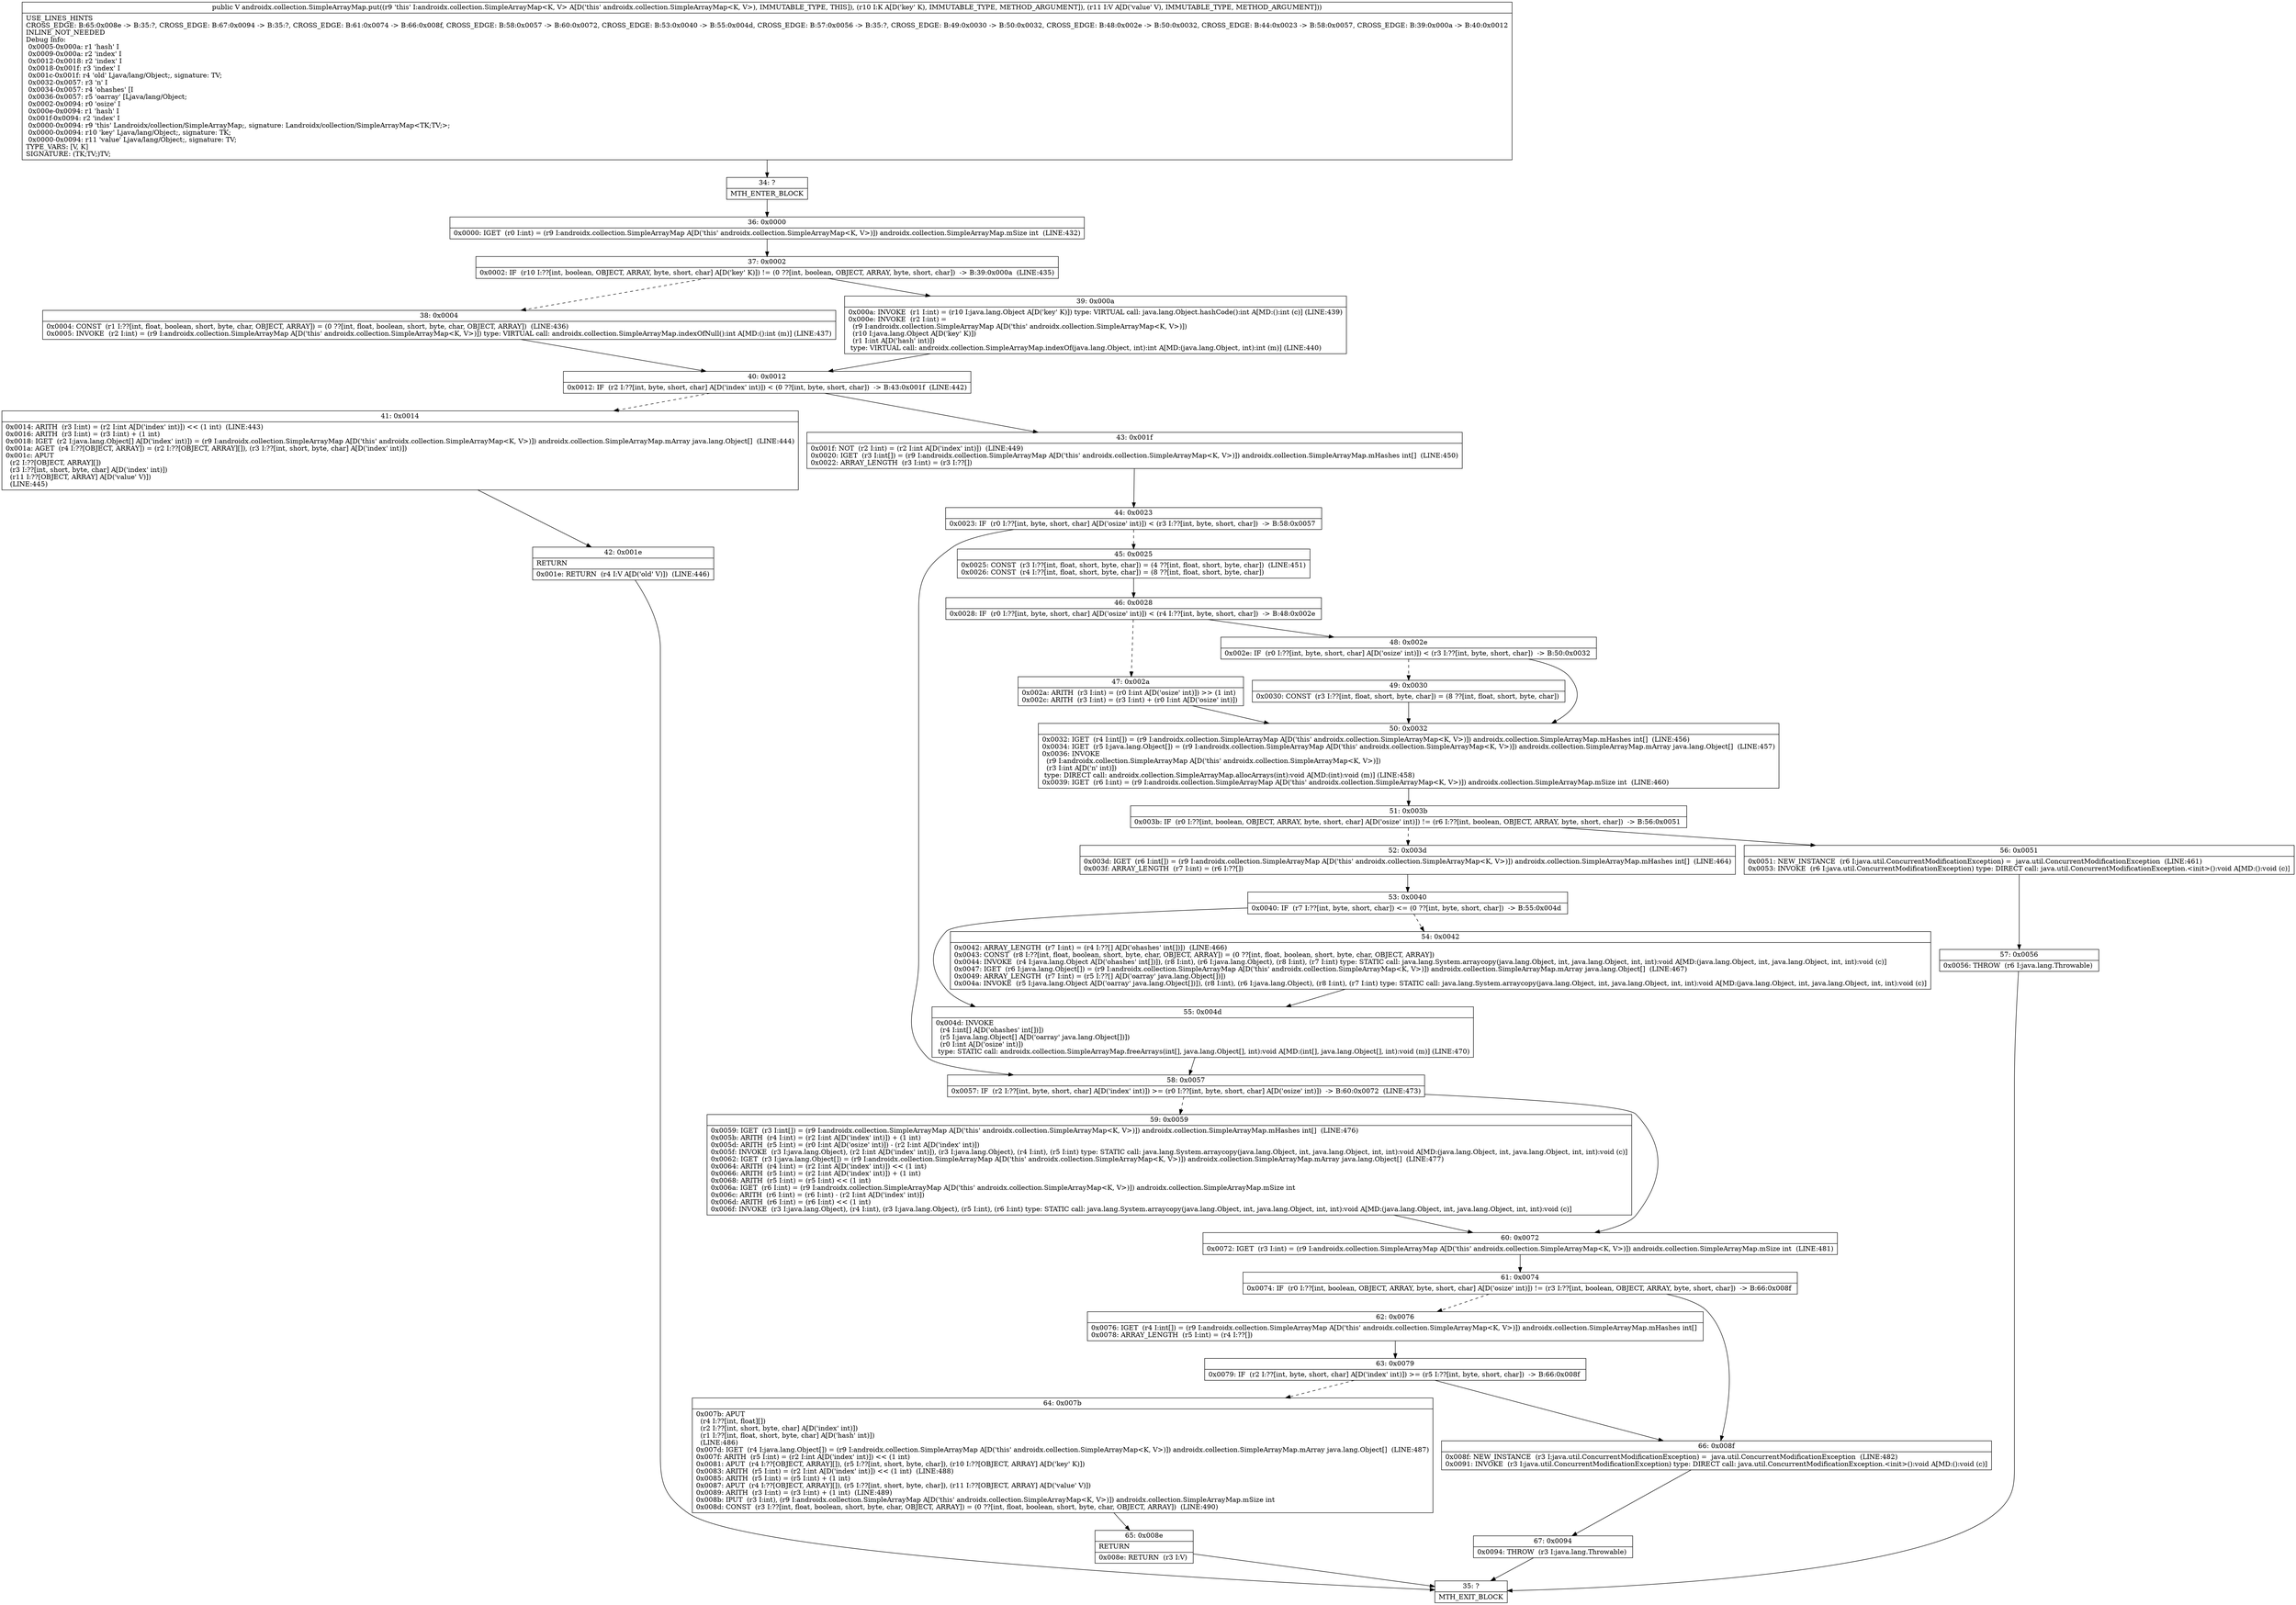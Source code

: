digraph "CFG forandroidx.collection.SimpleArrayMap.put(Ljava\/lang\/Object;Ljava\/lang\/Object;)Ljava\/lang\/Object;" {
Node_34 [shape=record,label="{34\:\ ?|MTH_ENTER_BLOCK\l}"];
Node_36 [shape=record,label="{36\:\ 0x0000|0x0000: IGET  (r0 I:int) = (r9 I:androidx.collection.SimpleArrayMap A[D('this' androidx.collection.SimpleArrayMap\<K, V\>)]) androidx.collection.SimpleArrayMap.mSize int  (LINE:432)\l}"];
Node_37 [shape=record,label="{37\:\ 0x0002|0x0002: IF  (r10 I:??[int, boolean, OBJECT, ARRAY, byte, short, char] A[D('key' K)]) != (0 ??[int, boolean, OBJECT, ARRAY, byte, short, char])  \-\> B:39:0x000a  (LINE:435)\l}"];
Node_38 [shape=record,label="{38\:\ 0x0004|0x0004: CONST  (r1 I:??[int, float, boolean, short, byte, char, OBJECT, ARRAY]) = (0 ??[int, float, boolean, short, byte, char, OBJECT, ARRAY])  (LINE:436)\l0x0005: INVOKE  (r2 I:int) = (r9 I:androidx.collection.SimpleArrayMap A[D('this' androidx.collection.SimpleArrayMap\<K, V\>)]) type: VIRTUAL call: androidx.collection.SimpleArrayMap.indexOfNull():int A[MD:():int (m)] (LINE:437)\l}"];
Node_40 [shape=record,label="{40\:\ 0x0012|0x0012: IF  (r2 I:??[int, byte, short, char] A[D('index' int)]) \< (0 ??[int, byte, short, char])  \-\> B:43:0x001f  (LINE:442)\l}"];
Node_41 [shape=record,label="{41\:\ 0x0014|0x0014: ARITH  (r3 I:int) = (r2 I:int A[D('index' int)]) \<\< (1 int)  (LINE:443)\l0x0016: ARITH  (r3 I:int) = (r3 I:int) + (1 int) \l0x0018: IGET  (r2 I:java.lang.Object[] A[D('index' int)]) = (r9 I:androidx.collection.SimpleArrayMap A[D('this' androidx.collection.SimpleArrayMap\<K, V\>)]) androidx.collection.SimpleArrayMap.mArray java.lang.Object[]  (LINE:444)\l0x001a: AGET  (r4 I:??[OBJECT, ARRAY]) = (r2 I:??[OBJECT, ARRAY][]), (r3 I:??[int, short, byte, char] A[D('index' int)]) \l0x001c: APUT  \l  (r2 I:??[OBJECT, ARRAY][])\l  (r3 I:??[int, short, byte, char] A[D('index' int)])\l  (r11 I:??[OBJECT, ARRAY] A[D('value' V)])\l  (LINE:445)\l}"];
Node_42 [shape=record,label="{42\:\ 0x001e|RETURN\l|0x001e: RETURN  (r4 I:V A[D('old' V)])  (LINE:446)\l}"];
Node_35 [shape=record,label="{35\:\ ?|MTH_EXIT_BLOCK\l}"];
Node_43 [shape=record,label="{43\:\ 0x001f|0x001f: NOT  (r2 I:int) = (r2 I:int A[D('index' int)])  (LINE:449)\l0x0020: IGET  (r3 I:int[]) = (r9 I:androidx.collection.SimpleArrayMap A[D('this' androidx.collection.SimpleArrayMap\<K, V\>)]) androidx.collection.SimpleArrayMap.mHashes int[]  (LINE:450)\l0x0022: ARRAY_LENGTH  (r3 I:int) = (r3 I:??[]) \l}"];
Node_44 [shape=record,label="{44\:\ 0x0023|0x0023: IF  (r0 I:??[int, byte, short, char] A[D('osize' int)]) \< (r3 I:??[int, byte, short, char])  \-\> B:58:0x0057 \l}"];
Node_45 [shape=record,label="{45\:\ 0x0025|0x0025: CONST  (r3 I:??[int, float, short, byte, char]) = (4 ??[int, float, short, byte, char])  (LINE:451)\l0x0026: CONST  (r4 I:??[int, float, short, byte, char]) = (8 ??[int, float, short, byte, char]) \l}"];
Node_46 [shape=record,label="{46\:\ 0x0028|0x0028: IF  (r0 I:??[int, byte, short, char] A[D('osize' int)]) \< (r4 I:??[int, byte, short, char])  \-\> B:48:0x002e \l}"];
Node_47 [shape=record,label="{47\:\ 0x002a|0x002a: ARITH  (r3 I:int) = (r0 I:int A[D('osize' int)]) \>\> (1 int) \l0x002c: ARITH  (r3 I:int) = (r3 I:int) + (r0 I:int A[D('osize' int)]) \l}"];
Node_50 [shape=record,label="{50\:\ 0x0032|0x0032: IGET  (r4 I:int[]) = (r9 I:androidx.collection.SimpleArrayMap A[D('this' androidx.collection.SimpleArrayMap\<K, V\>)]) androidx.collection.SimpleArrayMap.mHashes int[]  (LINE:456)\l0x0034: IGET  (r5 I:java.lang.Object[]) = (r9 I:androidx.collection.SimpleArrayMap A[D('this' androidx.collection.SimpleArrayMap\<K, V\>)]) androidx.collection.SimpleArrayMap.mArray java.lang.Object[]  (LINE:457)\l0x0036: INVOKE  \l  (r9 I:androidx.collection.SimpleArrayMap A[D('this' androidx.collection.SimpleArrayMap\<K, V\>)])\l  (r3 I:int A[D('n' int)])\l type: DIRECT call: androidx.collection.SimpleArrayMap.allocArrays(int):void A[MD:(int):void (m)] (LINE:458)\l0x0039: IGET  (r6 I:int) = (r9 I:androidx.collection.SimpleArrayMap A[D('this' androidx.collection.SimpleArrayMap\<K, V\>)]) androidx.collection.SimpleArrayMap.mSize int  (LINE:460)\l}"];
Node_51 [shape=record,label="{51\:\ 0x003b|0x003b: IF  (r0 I:??[int, boolean, OBJECT, ARRAY, byte, short, char] A[D('osize' int)]) != (r6 I:??[int, boolean, OBJECT, ARRAY, byte, short, char])  \-\> B:56:0x0051 \l}"];
Node_52 [shape=record,label="{52\:\ 0x003d|0x003d: IGET  (r6 I:int[]) = (r9 I:androidx.collection.SimpleArrayMap A[D('this' androidx.collection.SimpleArrayMap\<K, V\>)]) androidx.collection.SimpleArrayMap.mHashes int[]  (LINE:464)\l0x003f: ARRAY_LENGTH  (r7 I:int) = (r6 I:??[]) \l}"];
Node_53 [shape=record,label="{53\:\ 0x0040|0x0040: IF  (r7 I:??[int, byte, short, char]) \<= (0 ??[int, byte, short, char])  \-\> B:55:0x004d \l}"];
Node_54 [shape=record,label="{54\:\ 0x0042|0x0042: ARRAY_LENGTH  (r7 I:int) = (r4 I:??[] A[D('ohashes' int[])])  (LINE:466)\l0x0043: CONST  (r8 I:??[int, float, boolean, short, byte, char, OBJECT, ARRAY]) = (0 ??[int, float, boolean, short, byte, char, OBJECT, ARRAY]) \l0x0044: INVOKE  (r4 I:java.lang.Object A[D('ohashes' int[])]), (r8 I:int), (r6 I:java.lang.Object), (r8 I:int), (r7 I:int) type: STATIC call: java.lang.System.arraycopy(java.lang.Object, int, java.lang.Object, int, int):void A[MD:(java.lang.Object, int, java.lang.Object, int, int):void (c)]\l0x0047: IGET  (r6 I:java.lang.Object[]) = (r9 I:androidx.collection.SimpleArrayMap A[D('this' androidx.collection.SimpleArrayMap\<K, V\>)]) androidx.collection.SimpleArrayMap.mArray java.lang.Object[]  (LINE:467)\l0x0049: ARRAY_LENGTH  (r7 I:int) = (r5 I:??[] A[D('oarray' java.lang.Object[])]) \l0x004a: INVOKE  (r5 I:java.lang.Object A[D('oarray' java.lang.Object[])]), (r8 I:int), (r6 I:java.lang.Object), (r8 I:int), (r7 I:int) type: STATIC call: java.lang.System.arraycopy(java.lang.Object, int, java.lang.Object, int, int):void A[MD:(java.lang.Object, int, java.lang.Object, int, int):void (c)]\l}"];
Node_55 [shape=record,label="{55\:\ 0x004d|0x004d: INVOKE  \l  (r4 I:int[] A[D('ohashes' int[])])\l  (r5 I:java.lang.Object[] A[D('oarray' java.lang.Object[])])\l  (r0 I:int A[D('osize' int)])\l type: STATIC call: androidx.collection.SimpleArrayMap.freeArrays(int[], java.lang.Object[], int):void A[MD:(int[], java.lang.Object[], int):void (m)] (LINE:470)\l}"];
Node_56 [shape=record,label="{56\:\ 0x0051|0x0051: NEW_INSTANCE  (r6 I:java.util.ConcurrentModificationException) =  java.util.ConcurrentModificationException  (LINE:461)\l0x0053: INVOKE  (r6 I:java.util.ConcurrentModificationException) type: DIRECT call: java.util.ConcurrentModificationException.\<init\>():void A[MD:():void (c)]\l}"];
Node_57 [shape=record,label="{57\:\ 0x0056|0x0056: THROW  (r6 I:java.lang.Throwable) \l}"];
Node_48 [shape=record,label="{48\:\ 0x002e|0x002e: IF  (r0 I:??[int, byte, short, char] A[D('osize' int)]) \< (r3 I:??[int, byte, short, char])  \-\> B:50:0x0032 \l}"];
Node_49 [shape=record,label="{49\:\ 0x0030|0x0030: CONST  (r3 I:??[int, float, short, byte, char]) = (8 ??[int, float, short, byte, char]) \l}"];
Node_58 [shape=record,label="{58\:\ 0x0057|0x0057: IF  (r2 I:??[int, byte, short, char] A[D('index' int)]) \>= (r0 I:??[int, byte, short, char] A[D('osize' int)])  \-\> B:60:0x0072  (LINE:473)\l}"];
Node_59 [shape=record,label="{59\:\ 0x0059|0x0059: IGET  (r3 I:int[]) = (r9 I:androidx.collection.SimpleArrayMap A[D('this' androidx.collection.SimpleArrayMap\<K, V\>)]) androidx.collection.SimpleArrayMap.mHashes int[]  (LINE:476)\l0x005b: ARITH  (r4 I:int) = (r2 I:int A[D('index' int)]) + (1 int) \l0x005d: ARITH  (r5 I:int) = (r0 I:int A[D('osize' int)]) \- (r2 I:int A[D('index' int)]) \l0x005f: INVOKE  (r3 I:java.lang.Object), (r2 I:int A[D('index' int)]), (r3 I:java.lang.Object), (r4 I:int), (r5 I:int) type: STATIC call: java.lang.System.arraycopy(java.lang.Object, int, java.lang.Object, int, int):void A[MD:(java.lang.Object, int, java.lang.Object, int, int):void (c)]\l0x0062: IGET  (r3 I:java.lang.Object[]) = (r9 I:androidx.collection.SimpleArrayMap A[D('this' androidx.collection.SimpleArrayMap\<K, V\>)]) androidx.collection.SimpleArrayMap.mArray java.lang.Object[]  (LINE:477)\l0x0064: ARITH  (r4 I:int) = (r2 I:int A[D('index' int)]) \<\< (1 int) \l0x0066: ARITH  (r5 I:int) = (r2 I:int A[D('index' int)]) + (1 int) \l0x0068: ARITH  (r5 I:int) = (r5 I:int) \<\< (1 int) \l0x006a: IGET  (r6 I:int) = (r9 I:androidx.collection.SimpleArrayMap A[D('this' androidx.collection.SimpleArrayMap\<K, V\>)]) androidx.collection.SimpleArrayMap.mSize int \l0x006c: ARITH  (r6 I:int) = (r6 I:int) \- (r2 I:int A[D('index' int)]) \l0x006d: ARITH  (r6 I:int) = (r6 I:int) \<\< (1 int) \l0x006f: INVOKE  (r3 I:java.lang.Object), (r4 I:int), (r3 I:java.lang.Object), (r5 I:int), (r6 I:int) type: STATIC call: java.lang.System.arraycopy(java.lang.Object, int, java.lang.Object, int, int):void A[MD:(java.lang.Object, int, java.lang.Object, int, int):void (c)]\l}"];
Node_60 [shape=record,label="{60\:\ 0x0072|0x0072: IGET  (r3 I:int) = (r9 I:androidx.collection.SimpleArrayMap A[D('this' androidx.collection.SimpleArrayMap\<K, V\>)]) androidx.collection.SimpleArrayMap.mSize int  (LINE:481)\l}"];
Node_61 [shape=record,label="{61\:\ 0x0074|0x0074: IF  (r0 I:??[int, boolean, OBJECT, ARRAY, byte, short, char] A[D('osize' int)]) != (r3 I:??[int, boolean, OBJECT, ARRAY, byte, short, char])  \-\> B:66:0x008f \l}"];
Node_62 [shape=record,label="{62\:\ 0x0076|0x0076: IGET  (r4 I:int[]) = (r9 I:androidx.collection.SimpleArrayMap A[D('this' androidx.collection.SimpleArrayMap\<K, V\>)]) androidx.collection.SimpleArrayMap.mHashes int[] \l0x0078: ARRAY_LENGTH  (r5 I:int) = (r4 I:??[]) \l}"];
Node_63 [shape=record,label="{63\:\ 0x0079|0x0079: IF  (r2 I:??[int, byte, short, char] A[D('index' int)]) \>= (r5 I:??[int, byte, short, char])  \-\> B:66:0x008f \l}"];
Node_64 [shape=record,label="{64\:\ 0x007b|0x007b: APUT  \l  (r4 I:??[int, float][])\l  (r2 I:??[int, short, byte, char] A[D('index' int)])\l  (r1 I:??[int, float, short, byte, char] A[D('hash' int)])\l  (LINE:486)\l0x007d: IGET  (r4 I:java.lang.Object[]) = (r9 I:androidx.collection.SimpleArrayMap A[D('this' androidx.collection.SimpleArrayMap\<K, V\>)]) androidx.collection.SimpleArrayMap.mArray java.lang.Object[]  (LINE:487)\l0x007f: ARITH  (r5 I:int) = (r2 I:int A[D('index' int)]) \<\< (1 int) \l0x0081: APUT  (r4 I:??[OBJECT, ARRAY][]), (r5 I:??[int, short, byte, char]), (r10 I:??[OBJECT, ARRAY] A[D('key' K)]) \l0x0083: ARITH  (r5 I:int) = (r2 I:int A[D('index' int)]) \<\< (1 int)  (LINE:488)\l0x0085: ARITH  (r5 I:int) = (r5 I:int) + (1 int) \l0x0087: APUT  (r4 I:??[OBJECT, ARRAY][]), (r5 I:??[int, short, byte, char]), (r11 I:??[OBJECT, ARRAY] A[D('value' V)]) \l0x0089: ARITH  (r3 I:int) = (r3 I:int) + (1 int)  (LINE:489)\l0x008b: IPUT  (r3 I:int), (r9 I:androidx.collection.SimpleArrayMap A[D('this' androidx.collection.SimpleArrayMap\<K, V\>)]) androidx.collection.SimpleArrayMap.mSize int \l0x008d: CONST  (r3 I:??[int, float, boolean, short, byte, char, OBJECT, ARRAY]) = (0 ??[int, float, boolean, short, byte, char, OBJECT, ARRAY])  (LINE:490)\l}"];
Node_65 [shape=record,label="{65\:\ 0x008e|RETURN\l|0x008e: RETURN  (r3 I:V) \l}"];
Node_66 [shape=record,label="{66\:\ 0x008f|0x008f: NEW_INSTANCE  (r3 I:java.util.ConcurrentModificationException) =  java.util.ConcurrentModificationException  (LINE:482)\l0x0091: INVOKE  (r3 I:java.util.ConcurrentModificationException) type: DIRECT call: java.util.ConcurrentModificationException.\<init\>():void A[MD:():void (c)]\l}"];
Node_67 [shape=record,label="{67\:\ 0x0094|0x0094: THROW  (r3 I:java.lang.Throwable) \l}"];
Node_39 [shape=record,label="{39\:\ 0x000a|0x000a: INVOKE  (r1 I:int) = (r10 I:java.lang.Object A[D('key' K)]) type: VIRTUAL call: java.lang.Object.hashCode():int A[MD:():int (c)] (LINE:439)\l0x000e: INVOKE  (r2 I:int) = \l  (r9 I:androidx.collection.SimpleArrayMap A[D('this' androidx.collection.SimpleArrayMap\<K, V\>)])\l  (r10 I:java.lang.Object A[D('key' K)])\l  (r1 I:int A[D('hash' int)])\l type: VIRTUAL call: androidx.collection.SimpleArrayMap.indexOf(java.lang.Object, int):int A[MD:(java.lang.Object, int):int (m)] (LINE:440)\l}"];
MethodNode[shape=record,label="{public V androidx.collection.SimpleArrayMap.put((r9 'this' I:androidx.collection.SimpleArrayMap\<K, V\> A[D('this' androidx.collection.SimpleArrayMap\<K, V\>), IMMUTABLE_TYPE, THIS]), (r10 I:K A[D('key' K), IMMUTABLE_TYPE, METHOD_ARGUMENT]), (r11 I:V A[D('value' V), IMMUTABLE_TYPE, METHOD_ARGUMENT]))  | USE_LINES_HINTS\lCROSS_EDGE: B:65:0x008e \-\> B:35:?, CROSS_EDGE: B:67:0x0094 \-\> B:35:?, CROSS_EDGE: B:61:0x0074 \-\> B:66:0x008f, CROSS_EDGE: B:58:0x0057 \-\> B:60:0x0072, CROSS_EDGE: B:53:0x0040 \-\> B:55:0x004d, CROSS_EDGE: B:57:0x0056 \-\> B:35:?, CROSS_EDGE: B:49:0x0030 \-\> B:50:0x0032, CROSS_EDGE: B:48:0x002e \-\> B:50:0x0032, CROSS_EDGE: B:44:0x0023 \-\> B:58:0x0057, CROSS_EDGE: B:39:0x000a \-\> B:40:0x0012\lINLINE_NOT_NEEDED\lDebug Info:\l  0x0005\-0x000a: r1 'hash' I\l  0x0009\-0x000a: r2 'index' I\l  0x0012\-0x0018: r2 'index' I\l  0x0018\-0x001f: r3 'index' I\l  0x001c\-0x001f: r4 'old' Ljava\/lang\/Object;, signature: TV;\l  0x0032\-0x0057: r3 'n' I\l  0x0034\-0x0057: r4 'ohashes' [I\l  0x0036\-0x0057: r5 'oarray' [Ljava\/lang\/Object;\l  0x0002\-0x0094: r0 'osize' I\l  0x000e\-0x0094: r1 'hash' I\l  0x001f\-0x0094: r2 'index' I\l  0x0000\-0x0094: r9 'this' Landroidx\/collection\/SimpleArrayMap;, signature: Landroidx\/collection\/SimpleArrayMap\<TK;TV;\>;\l  0x0000\-0x0094: r10 'key' Ljava\/lang\/Object;, signature: TK;\l  0x0000\-0x0094: r11 'value' Ljava\/lang\/Object;, signature: TV;\lTYPE_VARS: [V, K]\lSIGNATURE: (TK;TV;)TV;\l}"];
MethodNode -> Node_34;Node_34 -> Node_36;
Node_36 -> Node_37;
Node_37 -> Node_38[style=dashed];
Node_37 -> Node_39;
Node_38 -> Node_40;
Node_40 -> Node_41[style=dashed];
Node_40 -> Node_43;
Node_41 -> Node_42;
Node_42 -> Node_35;
Node_43 -> Node_44;
Node_44 -> Node_45[style=dashed];
Node_44 -> Node_58;
Node_45 -> Node_46;
Node_46 -> Node_47[style=dashed];
Node_46 -> Node_48;
Node_47 -> Node_50;
Node_50 -> Node_51;
Node_51 -> Node_52[style=dashed];
Node_51 -> Node_56;
Node_52 -> Node_53;
Node_53 -> Node_54[style=dashed];
Node_53 -> Node_55;
Node_54 -> Node_55;
Node_55 -> Node_58;
Node_56 -> Node_57;
Node_57 -> Node_35;
Node_48 -> Node_49[style=dashed];
Node_48 -> Node_50;
Node_49 -> Node_50;
Node_58 -> Node_59[style=dashed];
Node_58 -> Node_60;
Node_59 -> Node_60;
Node_60 -> Node_61;
Node_61 -> Node_62[style=dashed];
Node_61 -> Node_66;
Node_62 -> Node_63;
Node_63 -> Node_64[style=dashed];
Node_63 -> Node_66;
Node_64 -> Node_65;
Node_65 -> Node_35;
Node_66 -> Node_67;
Node_67 -> Node_35;
Node_39 -> Node_40;
}

